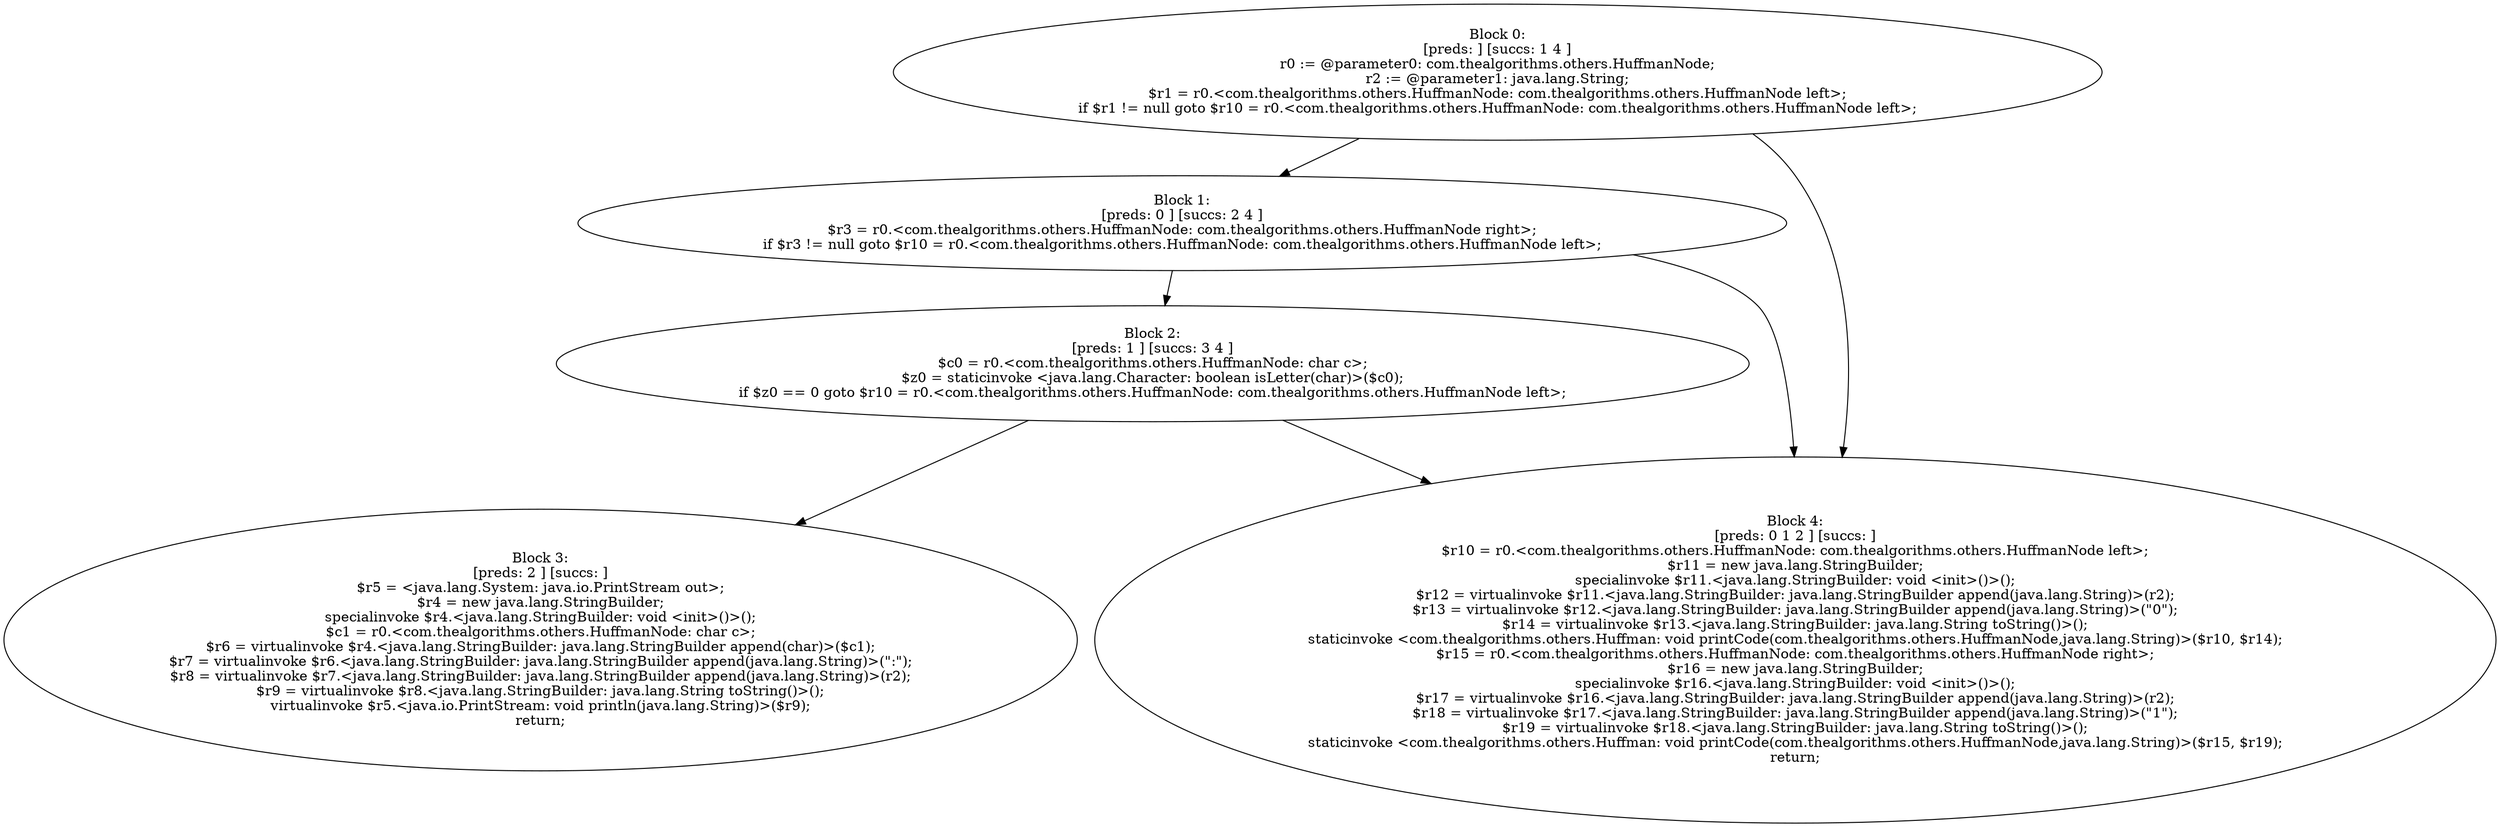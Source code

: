 digraph "unitGraph" {
    "Block 0:
[preds: ] [succs: 1 4 ]
r0 := @parameter0: com.thealgorithms.others.HuffmanNode;
r2 := @parameter1: java.lang.String;
$r1 = r0.<com.thealgorithms.others.HuffmanNode: com.thealgorithms.others.HuffmanNode left>;
if $r1 != null goto $r10 = r0.<com.thealgorithms.others.HuffmanNode: com.thealgorithms.others.HuffmanNode left>;
"
    "Block 1:
[preds: 0 ] [succs: 2 4 ]
$r3 = r0.<com.thealgorithms.others.HuffmanNode: com.thealgorithms.others.HuffmanNode right>;
if $r3 != null goto $r10 = r0.<com.thealgorithms.others.HuffmanNode: com.thealgorithms.others.HuffmanNode left>;
"
    "Block 2:
[preds: 1 ] [succs: 3 4 ]
$c0 = r0.<com.thealgorithms.others.HuffmanNode: char c>;
$z0 = staticinvoke <java.lang.Character: boolean isLetter(char)>($c0);
if $z0 == 0 goto $r10 = r0.<com.thealgorithms.others.HuffmanNode: com.thealgorithms.others.HuffmanNode left>;
"
    "Block 3:
[preds: 2 ] [succs: ]
$r5 = <java.lang.System: java.io.PrintStream out>;
$r4 = new java.lang.StringBuilder;
specialinvoke $r4.<java.lang.StringBuilder: void <init>()>();
$c1 = r0.<com.thealgorithms.others.HuffmanNode: char c>;
$r6 = virtualinvoke $r4.<java.lang.StringBuilder: java.lang.StringBuilder append(char)>($c1);
$r7 = virtualinvoke $r6.<java.lang.StringBuilder: java.lang.StringBuilder append(java.lang.String)>(\":\");
$r8 = virtualinvoke $r7.<java.lang.StringBuilder: java.lang.StringBuilder append(java.lang.String)>(r2);
$r9 = virtualinvoke $r8.<java.lang.StringBuilder: java.lang.String toString()>();
virtualinvoke $r5.<java.io.PrintStream: void println(java.lang.String)>($r9);
return;
"
    "Block 4:
[preds: 0 1 2 ] [succs: ]
$r10 = r0.<com.thealgorithms.others.HuffmanNode: com.thealgorithms.others.HuffmanNode left>;
$r11 = new java.lang.StringBuilder;
specialinvoke $r11.<java.lang.StringBuilder: void <init>()>();
$r12 = virtualinvoke $r11.<java.lang.StringBuilder: java.lang.StringBuilder append(java.lang.String)>(r2);
$r13 = virtualinvoke $r12.<java.lang.StringBuilder: java.lang.StringBuilder append(java.lang.String)>(\"0\");
$r14 = virtualinvoke $r13.<java.lang.StringBuilder: java.lang.String toString()>();
staticinvoke <com.thealgorithms.others.Huffman: void printCode(com.thealgorithms.others.HuffmanNode,java.lang.String)>($r10, $r14);
$r15 = r0.<com.thealgorithms.others.HuffmanNode: com.thealgorithms.others.HuffmanNode right>;
$r16 = new java.lang.StringBuilder;
specialinvoke $r16.<java.lang.StringBuilder: void <init>()>();
$r17 = virtualinvoke $r16.<java.lang.StringBuilder: java.lang.StringBuilder append(java.lang.String)>(r2);
$r18 = virtualinvoke $r17.<java.lang.StringBuilder: java.lang.StringBuilder append(java.lang.String)>(\"1\");
$r19 = virtualinvoke $r18.<java.lang.StringBuilder: java.lang.String toString()>();
staticinvoke <com.thealgorithms.others.Huffman: void printCode(com.thealgorithms.others.HuffmanNode,java.lang.String)>($r15, $r19);
return;
"
    "Block 0:
[preds: ] [succs: 1 4 ]
r0 := @parameter0: com.thealgorithms.others.HuffmanNode;
r2 := @parameter1: java.lang.String;
$r1 = r0.<com.thealgorithms.others.HuffmanNode: com.thealgorithms.others.HuffmanNode left>;
if $r1 != null goto $r10 = r0.<com.thealgorithms.others.HuffmanNode: com.thealgorithms.others.HuffmanNode left>;
"->"Block 1:
[preds: 0 ] [succs: 2 4 ]
$r3 = r0.<com.thealgorithms.others.HuffmanNode: com.thealgorithms.others.HuffmanNode right>;
if $r3 != null goto $r10 = r0.<com.thealgorithms.others.HuffmanNode: com.thealgorithms.others.HuffmanNode left>;
";
    "Block 0:
[preds: ] [succs: 1 4 ]
r0 := @parameter0: com.thealgorithms.others.HuffmanNode;
r2 := @parameter1: java.lang.String;
$r1 = r0.<com.thealgorithms.others.HuffmanNode: com.thealgorithms.others.HuffmanNode left>;
if $r1 != null goto $r10 = r0.<com.thealgorithms.others.HuffmanNode: com.thealgorithms.others.HuffmanNode left>;
"->"Block 4:
[preds: 0 1 2 ] [succs: ]
$r10 = r0.<com.thealgorithms.others.HuffmanNode: com.thealgorithms.others.HuffmanNode left>;
$r11 = new java.lang.StringBuilder;
specialinvoke $r11.<java.lang.StringBuilder: void <init>()>();
$r12 = virtualinvoke $r11.<java.lang.StringBuilder: java.lang.StringBuilder append(java.lang.String)>(r2);
$r13 = virtualinvoke $r12.<java.lang.StringBuilder: java.lang.StringBuilder append(java.lang.String)>(\"0\");
$r14 = virtualinvoke $r13.<java.lang.StringBuilder: java.lang.String toString()>();
staticinvoke <com.thealgorithms.others.Huffman: void printCode(com.thealgorithms.others.HuffmanNode,java.lang.String)>($r10, $r14);
$r15 = r0.<com.thealgorithms.others.HuffmanNode: com.thealgorithms.others.HuffmanNode right>;
$r16 = new java.lang.StringBuilder;
specialinvoke $r16.<java.lang.StringBuilder: void <init>()>();
$r17 = virtualinvoke $r16.<java.lang.StringBuilder: java.lang.StringBuilder append(java.lang.String)>(r2);
$r18 = virtualinvoke $r17.<java.lang.StringBuilder: java.lang.StringBuilder append(java.lang.String)>(\"1\");
$r19 = virtualinvoke $r18.<java.lang.StringBuilder: java.lang.String toString()>();
staticinvoke <com.thealgorithms.others.Huffman: void printCode(com.thealgorithms.others.HuffmanNode,java.lang.String)>($r15, $r19);
return;
";
    "Block 1:
[preds: 0 ] [succs: 2 4 ]
$r3 = r0.<com.thealgorithms.others.HuffmanNode: com.thealgorithms.others.HuffmanNode right>;
if $r3 != null goto $r10 = r0.<com.thealgorithms.others.HuffmanNode: com.thealgorithms.others.HuffmanNode left>;
"->"Block 2:
[preds: 1 ] [succs: 3 4 ]
$c0 = r0.<com.thealgorithms.others.HuffmanNode: char c>;
$z0 = staticinvoke <java.lang.Character: boolean isLetter(char)>($c0);
if $z0 == 0 goto $r10 = r0.<com.thealgorithms.others.HuffmanNode: com.thealgorithms.others.HuffmanNode left>;
";
    "Block 1:
[preds: 0 ] [succs: 2 4 ]
$r3 = r0.<com.thealgorithms.others.HuffmanNode: com.thealgorithms.others.HuffmanNode right>;
if $r3 != null goto $r10 = r0.<com.thealgorithms.others.HuffmanNode: com.thealgorithms.others.HuffmanNode left>;
"->"Block 4:
[preds: 0 1 2 ] [succs: ]
$r10 = r0.<com.thealgorithms.others.HuffmanNode: com.thealgorithms.others.HuffmanNode left>;
$r11 = new java.lang.StringBuilder;
specialinvoke $r11.<java.lang.StringBuilder: void <init>()>();
$r12 = virtualinvoke $r11.<java.lang.StringBuilder: java.lang.StringBuilder append(java.lang.String)>(r2);
$r13 = virtualinvoke $r12.<java.lang.StringBuilder: java.lang.StringBuilder append(java.lang.String)>(\"0\");
$r14 = virtualinvoke $r13.<java.lang.StringBuilder: java.lang.String toString()>();
staticinvoke <com.thealgorithms.others.Huffman: void printCode(com.thealgorithms.others.HuffmanNode,java.lang.String)>($r10, $r14);
$r15 = r0.<com.thealgorithms.others.HuffmanNode: com.thealgorithms.others.HuffmanNode right>;
$r16 = new java.lang.StringBuilder;
specialinvoke $r16.<java.lang.StringBuilder: void <init>()>();
$r17 = virtualinvoke $r16.<java.lang.StringBuilder: java.lang.StringBuilder append(java.lang.String)>(r2);
$r18 = virtualinvoke $r17.<java.lang.StringBuilder: java.lang.StringBuilder append(java.lang.String)>(\"1\");
$r19 = virtualinvoke $r18.<java.lang.StringBuilder: java.lang.String toString()>();
staticinvoke <com.thealgorithms.others.Huffman: void printCode(com.thealgorithms.others.HuffmanNode,java.lang.String)>($r15, $r19);
return;
";
    "Block 2:
[preds: 1 ] [succs: 3 4 ]
$c0 = r0.<com.thealgorithms.others.HuffmanNode: char c>;
$z0 = staticinvoke <java.lang.Character: boolean isLetter(char)>($c0);
if $z0 == 0 goto $r10 = r0.<com.thealgorithms.others.HuffmanNode: com.thealgorithms.others.HuffmanNode left>;
"->"Block 3:
[preds: 2 ] [succs: ]
$r5 = <java.lang.System: java.io.PrintStream out>;
$r4 = new java.lang.StringBuilder;
specialinvoke $r4.<java.lang.StringBuilder: void <init>()>();
$c1 = r0.<com.thealgorithms.others.HuffmanNode: char c>;
$r6 = virtualinvoke $r4.<java.lang.StringBuilder: java.lang.StringBuilder append(char)>($c1);
$r7 = virtualinvoke $r6.<java.lang.StringBuilder: java.lang.StringBuilder append(java.lang.String)>(\":\");
$r8 = virtualinvoke $r7.<java.lang.StringBuilder: java.lang.StringBuilder append(java.lang.String)>(r2);
$r9 = virtualinvoke $r8.<java.lang.StringBuilder: java.lang.String toString()>();
virtualinvoke $r5.<java.io.PrintStream: void println(java.lang.String)>($r9);
return;
";
    "Block 2:
[preds: 1 ] [succs: 3 4 ]
$c0 = r0.<com.thealgorithms.others.HuffmanNode: char c>;
$z0 = staticinvoke <java.lang.Character: boolean isLetter(char)>($c0);
if $z0 == 0 goto $r10 = r0.<com.thealgorithms.others.HuffmanNode: com.thealgorithms.others.HuffmanNode left>;
"->"Block 4:
[preds: 0 1 2 ] [succs: ]
$r10 = r0.<com.thealgorithms.others.HuffmanNode: com.thealgorithms.others.HuffmanNode left>;
$r11 = new java.lang.StringBuilder;
specialinvoke $r11.<java.lang.StringBuilder: void <init>()>();
$r12 = virtualinvoke $r11.<java.lang.StringBuilder: java.lang.StringBuilder append(java.lang.String)>(r2);
$r13 = virtualinvoke $r12.<java.lang.StringBuilder: java.lang.StringBuilder append(java.lang.String)>(\"0\");
$r14 = virtualinvoke $r13.<java.lang.StringBuilder: java.lang.String toString()>();
staticinvoke <com.thealgorithms.others.Huffman: void printCode(com.thealgorithms.others.HuffmanNode,java.lang.String)>($r10, $r14);
$r15 = r0.<com.thealgorithms.others.HuffmanNode: com.thealgorithms.others.HuffmanNode right>;
$r16 = new java.lang.StringBuilder;
specialinvoke $r16.<java.lang.StringBuilder: void <init>()>();
$r17 = virtualinvoke $r16.<java.lang.StringBuilder: java.lang.StringBuilder append(java.lang.String)>(r2);
$r18 = virtualinvoke $r17.<java.lang.StringBuilder: java.lang.StringBuilder append(java.lang.String)>(\"1\");
$r19 = virtualinvoke $r18.<java.lang.StringBuilder: java.lang.String toString()>();
staticinvoke <com.thealgorithms.others.Huffman: void printCode(com.thealgorithms.others.HuffmanNode,java.lang.String)>($r15, $r19);
return;
";
}
